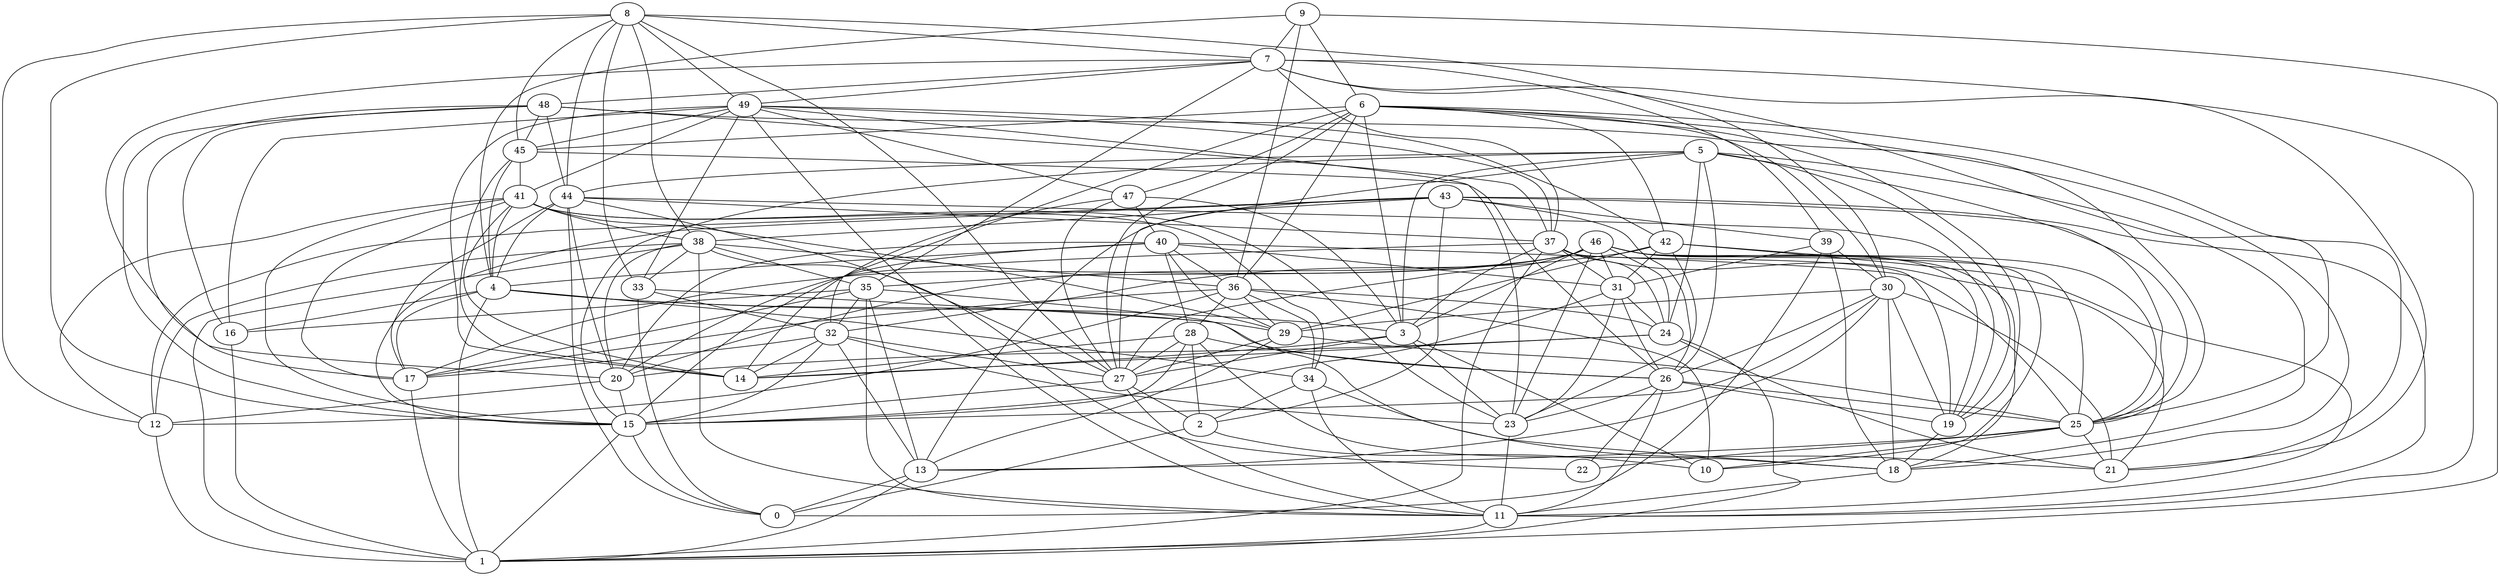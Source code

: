 digraph GG_graph {

subgraph G_graph {
edge [color = black]
"19" -> "18" [dir = none]
"46" -> "19" [dir = none]
"46" -> "23" [dir = none]
"46" -> "24" [dir = none]
"46" -> "17" [dir = none]
"46" -> "27" [dir = none]
"46" -> "20" [dir = none]
"46" -> "18" [dir = none]
"47" -> "27" [dir = none]
"47" -> "14" [dir = none]
"47" -> "40" [dir = none]
"47" -> "3" [dir = none]
"16" -> "1" [dir = none]
"23" -> "11" [dir = none]
"31" -> "23" [dir = none]
"31" -> "26" [dir = none]
"31" -> "15" [dir = none]
"31" -> "24" [dir = none]
"5" -> "24" [dir = none]
"5" -> "18" [dir = none]
"5" -> "27" [dir = none]
"5" -> "44" [dir = none]
"5" -> "15" [dir = none]
"5" -> "26" [dir = none]
"5" -> "25" [dir = none]
"43" -> "2" [dir = none]
"43" -> "13" [dir = none]
"43" -> "39" [dir = none]
"43" -> "15" [dir = none]
"9" -> "6" [dir = none]
"9" -> "1" [dir = none]
"9" -> "4" [dir = none]
"9" -> "36" [dir = none]
"24" -> "20" [dir = none]
"24" -> "14" [dir = none]
"24" -> "1" [dir = none]
"24" -> "21" [dir = none]
"28" -> "14" [dir = none]
"28" -> "27" [dir = none]
"28" -> "18" [dir = none]
"28" -> "15" [dir = none]
"28" -> "26" [dir = none]
"41" -> "17" [dir = none]
"41" -> "23" [dir = none]
"41" -> "12" [dir = none]
"41" -> "15" [dir = none]
"41" -> "4" [dir = none]
"41" -> "14" [dir = none]
"41" -> "34" [dir = none]
"42" -> "32" [dir = none]
"42" -> "23" [dir = none]
"42" -> "31" [dir = none]
"42" -> "11" [dir = none]
"49" -> "47" [dir = none]
"49" -> "16" [dir = none]
"49" -> "33" [dir = none]
"49" -> "41" [dir = none]
"49" -> "45" [dir = none]
"49" -> "14" [dir = none]
"37" -> "24" [dir = none]
"37" -> "20" [dir = none]
"34" -> "21" [dir = none]
"34" -> "2" [dir = none]
"26" -> "25" [dir = none]
"26" -> "22" [dir = none]
"26" -> "23" [dir = none]
"32" -> "15" [dir = none]
"32" -> "14" [dir = none]
"32" -> "13" [dir = none]
"2" -> "10" [dir = none]
"2" -> "0" [dir = none]
"25" -> "21" [dir = none]
"25" -> "13" [dir = none]
"25" -> "10" [dir = none]
"25" -> "22" [dir = none]
"6" -> "18" [dir = none]
"6" -> "3" [dir = none]
"6" -> "30" [dir = none]
"6" -> "19" [dir = none]
"3" -> "14" [dir = none]
"3" -> "23" [dir = none]
"3" -> "10" [dir = none]
"3" -> "27" [dir = none]
"45" -> "41" [dir = none]
"30" -> "21" [dir = none]
"30" -> "26" [dir = none]
"30" -> "18" [dir = none]
"30" -> "15" [dir = none]
"30" -> "29" [dir = none]
"4" -> "1" [dir = none]
"4" -> "29" [dir = none]
"4" -> "16" [dir = none]
"4" -> "34" [dir = none]
"33" -> "32" [dir = none]
"38" -> "20" [dir = none]
"38" -> "33" [dir = none]
"38" -> "11" [dir = none]
"38" -> "22" [dir = none]
"38" -> "36" [dir = none]
"38" -> "35" [dir = none]
"8" -> "38" [dir = none]
"8" -> "12" [dir = none]
"8" -> "45" [dir = none]
"8" -> "33" [dir = none]
"8" -> "44" [dir = none]
"8" -> "27" [dir = none]
"8" -> "30" [dir = none]
"8" -> "49" [dir = none]
"8" -> "7" [dir = none]
"7" -> "39" [dir = none]
"7" -> "21" [dir = none]
"7" -> "37" [dir = none]
"13" -> "0" [dir = none]
"13" -> "1" [dir = none]
"15" -> "0" [dir = none]
"15" -> "1" [dir = none]
"29" -> "13" [dir = none]
"29" -> "27" [dir = none]
"17" -> "1" [dir = none]
"40" -> "4" [dir = none]
"40" -> "36" [dir = none]
"40" -> "29" [dir = none]
"40" -> "15" [dir = none]
"40" -> "28" [dir = none]
"40" -> "31" [dir = none]
"44" -> "27" [dir = none]
"44" -> "20" [dir = none]
"44" -> "0" [dir = none]
"12" -> "1" [dir = none]
"36" -> "34" [dir = none]
"36" -> "29" [dir = none]
"36" -> "12" [dir = none]
"27" -> "11" [dir = none]
"27" -> "15" [dir = none]
"35" -> "18" [dir = none]
"35" -> "11" [dir = none]
"35" -> "13" [dir = none]
"35" -> "16" [dir = none]
"39" -> "18" [dir = none]
"39" -> "30" [dir = none]
"39" -> "31" [dir = none]
"48" -> "37" [dir = none]
"48" -> "25" [dir = none]
"48" -> "44" [dir = none]
"48" -> "15" [dir = none]
"48" -> "17" [dir = none]
"20" -> "15" [dir = none]
"6" -> "42" [dir = none]
"32" -> "27" [dir = none]
"20" -> "12" [dir = none]
"44" -> "4" [dir = none]
"49" -> "37" [dir = none]
"34" -> "11" [dir = none]
"30" -> "19" [dir = none]
"7" -> "48" [dir = none]
"36" -> "24" [dir = none]
"46" -> "3" [dir = none]
"44" -> "19" [dir = none]
"32" -> "17" [dir = none]
"49" -> "11" [dir = none]
"40" -> "25" [dir = none]
"42" -> "29" [dir = none]
"26" -> "11" [dir = none]
"4" -> "3" [dir = none]
"41" -> "38" [dir = none]
"36" -> "10" [dir = none]
"36" -> "17" [dir = none]
"27" -> "2" [dir = none]
"38" -> "1" [dir = none]
"44" -> "17" [dir = none]
"9" -> "7" [dir = none]
"45" -> "14" [dir = none]
"26" -> "19" [dir = none]
"37" -> "19" [dir = none]
"7" -> "25" [dir = none]
"43" -> "38" [dir = none]
"37" -> "3" [dir = none]
"41" -> "29" [dir = none]
"6" -> "32" [dir = none]
"6" -> "21" [dir = none]
"7" -> "49" [dir = none]
"36" -> "28" [dir = none]
"6" -> "27" [dir = none]
"7" -> "20" [dir = none]
"33" -> "0" [dir = none]
"49" -> "42" [dir = none]
"29" -> "25" [dir = none]
"4" -> "17" [dir = none]
"11" -> "1" [dir = none]
"7" -> "35" [dir = none]
"7" -> "11" [dir = none]
"43" -> "11" [dir = none]
"45" -> "4" [dir = none]
"33" -> "26" [dir = none]
"37" -> "1" [dir = none]
"37" -> "31" [dir = none]
"43" -> "25" [dir = none]
"35" -> "32" [dir = none]
"42" -> "25" [dir = none]
"6" -> "45" [dir = none]
"6" -> "36" [dir = none]
"45" -> "26" [dir = none]
"46" -> "10" [dir = none]
"5" -> "19" [dir = none]
"38" -> "12" [dir = none]
"48" -> "16" [dir = none]
"46" -> "31" [dir = none]
"28" -> "2" [dir = none]
"35" -> "17" [dir = none]
"37" -> "21" [dir = none]
"44" -> "37" [dir = none]
"5" -> "3" [dir = none]
"8" -> "15" [dir = none]
"40" -> "20" [dir = none]
"43" -> "12" [dir = none]
"30" -> "13" [dir = none]
"39" -> "0" [dir = none]
"32" -> "23" [dir = none]
"46" -> "25" [dir = none]
"43" -> "26" [dir = none]
"6" -> "47" [dir = none]
"48" -> "45" [dir = none]
"18" -> "11" [dir = none]
"49" -> "23" [dir = none]
"46" -> "35" [dir = none]
}

}
